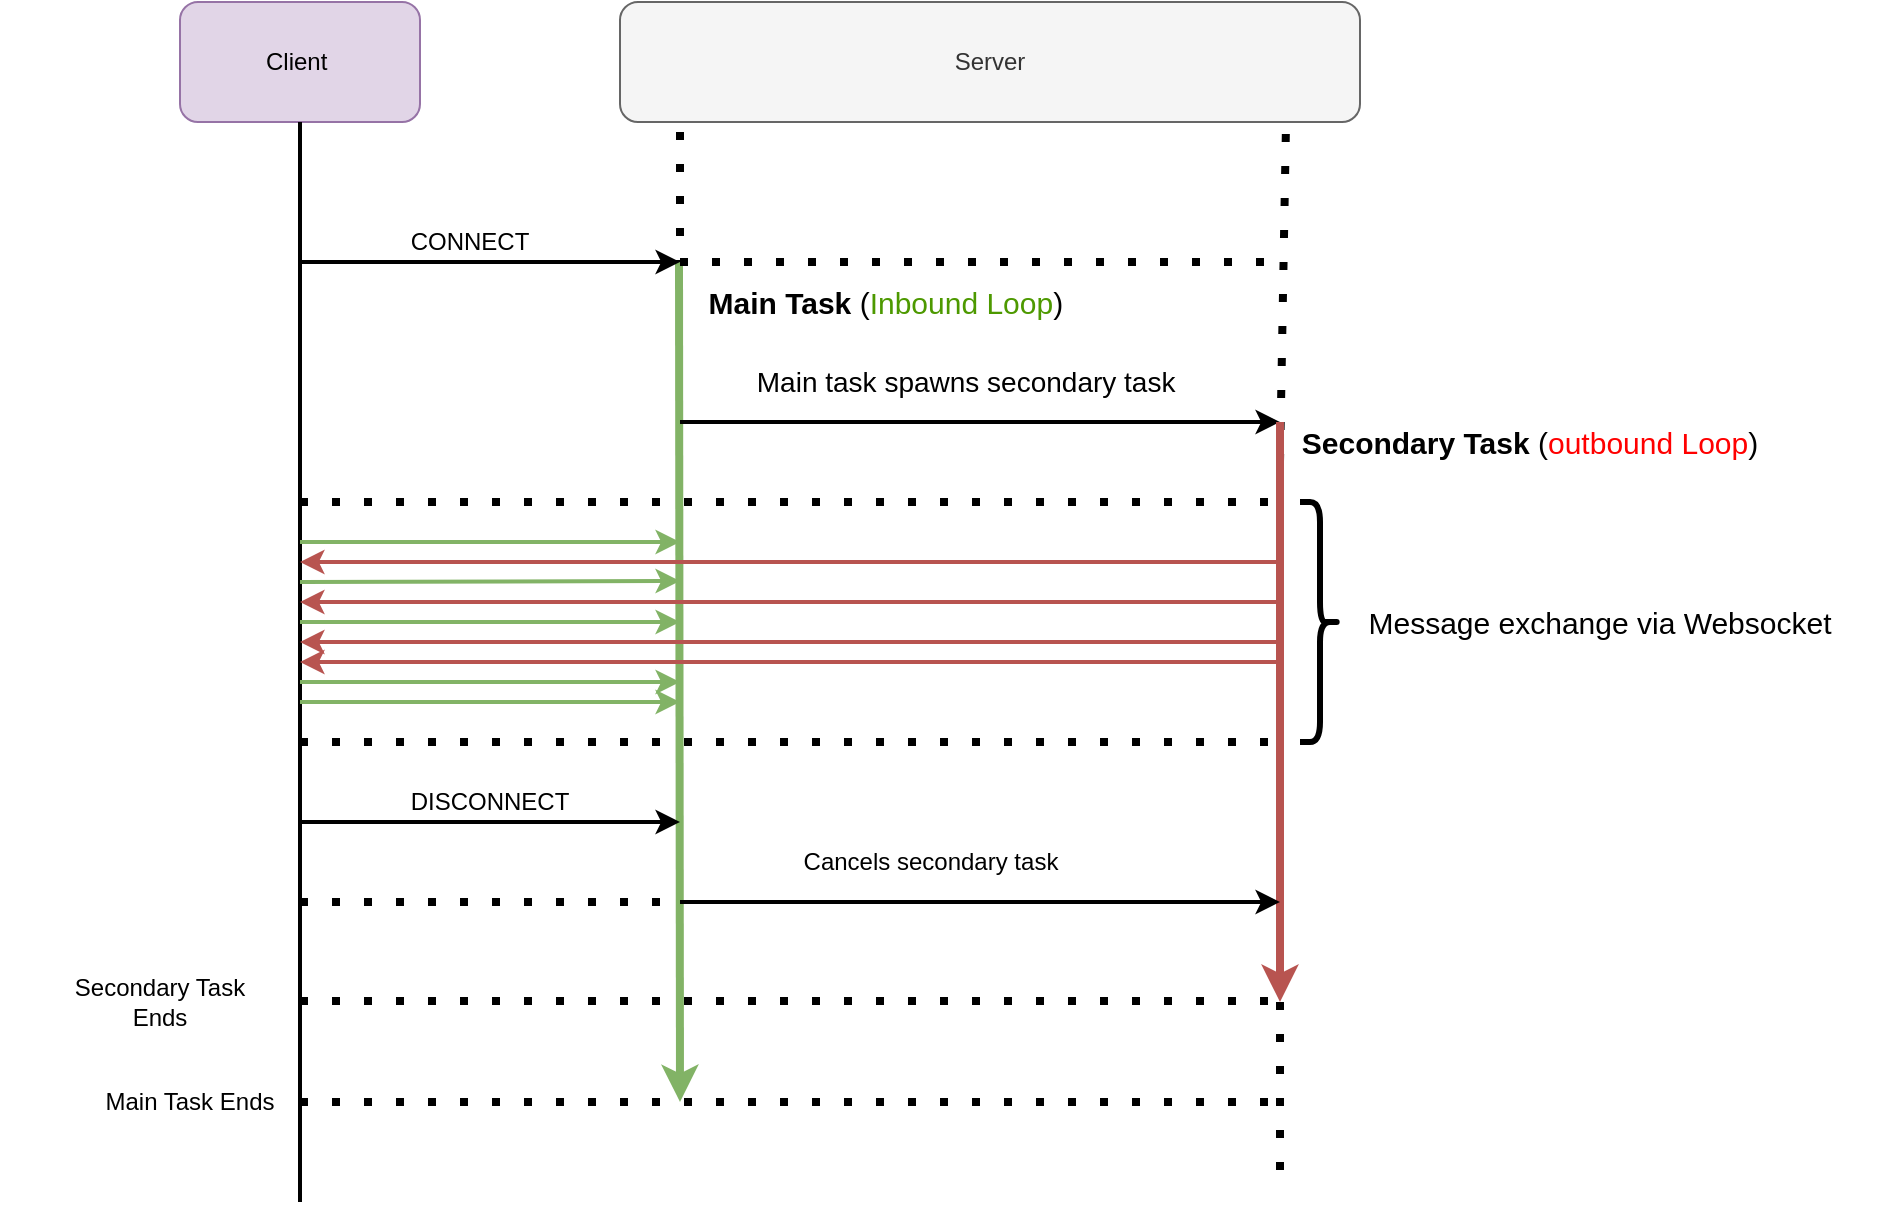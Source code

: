 <mxfile version="14.1.5" type="device"><diagram id="tp-U2XIL1ygxBwKYcZLS" name="Page-1"><mxGraphModel dx="2272" dy="714" grid="1" gridSize="10" guides="1" tooltips="1" connect="1" arrows="1" fold="1" page="1" pageScale="1" pageWidth="850" pageHeight="1100" math="0" shadow="0"><root><mxCell id="0"/><mxCell id="1" parent="0"/><mxCell id="Eqhsl-l708YWbT3KwR9u-1" value="Client&amp;nbsp;" style="rounded=1;whiteSpace=wrap;html=1;fillColor=#e1d5e7;strokeColor=#9673a6;" vertex="1" parent="1"><mxGeometry x="50" y="30" width="120" height="60" as="geometry"/></mxCell><mxCell id="Eqhsl-l708YWbT3KwR9u-2" value="Server" style="rounded=1;whiteSpace=wrap;html=1;fillColor=#f5f5f5;strokeColor=#666666;fontColor=#333333;" vertex="1" parent="1"><mxGeometry x="270" y="30" width="370" height="60" as="geometry"/></mxCell><mxCell id="Eqhsl-l708YWbT3KwR9u-3" value="" style="endArrow=classic;html=1;strokeWidth=4;fillColor=#d5e8d4;strokeColor=#82b366;" edge="1" parent="1"><mxGeometry width="50" height="50" relative="1" as="geometry"><mxPoint x="299.5" y="160" as="sourcePoint"/><mxPoint x="300" y="580" as="targetPoint"/></mxGeometry></mxCell><mxCell id="Eqhsl-l708YWbT3KwR9u-4" value="" style="endArrow=none;html=1;exitX=0.5;exitY=1;exitDx=0;exitDy=0;fillColor=#dae8fc;strokeWidth=2;endFill=0;" edge="1" parent="1" source="Eqhsl-l708YWbT3KwR9u-1"><mxGeometry width="50" height="50" relative="1" as="geometry"><mxPoint x="400" y="380" as="sourcePoint"/><mxPoint x="110" y="630" as="targetPoint"/></mxGeometry></mxCell><mxCell id="Eqhsl-l708YWbT3KwR9u-5" value="" style="endArrow=classic;html=1;strokeWidth=2;" edge="1" parent="1"><mxGeometry width="50" height="50" relative="1" as="geometry"><mxPoint x="110" y="160" as="sourcePoint"/><mxPoint x="300" y="160" as="targetPoint"/></mxGeometry></mxCell><mxCell id="Eqhsl-l708YWbT3KwR9u-7" value="&lt;font style=&quot;font-size: 15px&quot;&gt;&lt;b&gt;Main Task&lt;/b&gt; (&lt;font color=&quot;#4d9900&quot; style=&quot;font-size: 15px&quot;&gt;Inbound Loop&lt;/font&gt;)&amp;nbsp;&lt;/font&gt;" style="text;html=1;strokeColor=none;fillColor=none;align=center;verticalAlign=middle;whiteSpace=wrap;rounded=0;" vertex="1" parent="1"><mxGeometry x="290" y="170" width="230" height="20" as="geometry"/></mxCell><mxCell id="Eqhsl-l708YWbT3KwR9u-8" value="&lt;font style=&quot;font-size: 15px&quot;&gt;&lt;b&gt;Secondary Task&lt;/b&gt; (&lt;font color=&quot;#ff0000&quot;&gt;outbound Loop&lt;/font&gt;)&lt;/font&gt;" style="text;html=1;strokeColor=none;fillColor=none;align=center;verticalAlign=middle;whiteSpace=wrap;rounded=0;strokeWidth=3;" vertex="1" parent="1"><mxGeometry x="600" y="240" width="250" height="20" as="geometry"/></mxCell><mxCell id="Eqhsl-l708YWbT3KwR9u-9" value="CONNECT" style="text;html=1;strokeColor=none;fillColor=none;align=center;verticalAlign=middle;whiteSpace=wrap;rounded=0;" vertex="1" parent="1"><mxGeometry x="110" y="140" width="170" height="20" as="geometry"/></mxCell><mxCell id="Eqhsl-l708YWbT3KwR9u-10" value="" style="endArrow=none;dashed=1;html=1;dashPattern=1 3;strokeWidth=4;" edge="1" parent="1"><mxGeometry width="50" height="50" relative="1" as="geometry"><mxPoint x="300" y="95" as="sourcePoint"/><mxPoint x="300" y="160" as="targetPoint"/></mxGeometry></mxCell><mxCell id="Eqhsl-l708YWbT3KwR9u-11" value="" style="endArrow=none;dashed=1;html=1;dashPattern=1 3;strokeWidth=4;" edge="1" parent="1"><mxGeometry width="50" height="50" relative="1" as="geometry"><mxPoint x="300" y="160" as="sourcePoint"/><mxPoint x="600" y="160" as="targetPoint"/></mxGeometry></mxCell><mxCell id="Eqhsl-l708YWbT3KwR9u-12" value="" style="endArrow=none;dashed=1;html=1;dashPattern=1 3;strokeWidth=4;entryX=0.9;entryY=1.017;entryDx=0;entryDy=0;entryPerimeter=0;" edge="1" parent="1" target="Eqhsl-l708YWbT3KwR9u-2"><mxGeometry width="50" height="50" relative="1" as="geometry"><mxPoint x="600" y="260" as="sourcePoint"/><mxPoint x="600" y="160" as="targetPoint"/></mxGeometry></mxCell><mxCell id="Eqhsl-l708YWbT3KwR9u-14" value="" style="endArrow=classic;html=1;strokeWidth=2;" edge="1" parent="1"><mxGeometry width="50" height="50" relative="1" as="geometry"><mxPoint x="300" y="240" as="sourcePoint"/><mxPoint x="600" y="240" as="targetPoint"/></mxGeometry></mxCell><mxCell id="Eqhsl-l708YWbT3KwR9u-15" value="&lt;font style=&quot;font-size: 14px&quot;&gt;Main task spawns secondary task&amp;nbsp;&lt;/font&gt;" style="text;html=1;strokeColor=none;fillColor=none;align=center;verticalAlign=middle;whiteSpace=wrap;rounded=0;" vertex="1" parent="1"><mxGeometry x="300" y="210" width="290" height="20" as="geometry"/></mxCell><mxCell id="Eqhsl-l708YWbT3KwR9u-16" value="" style="endArrow=classic;html=1;strokeWidth=4;fillColor=#f8cecc;strokeColor=#b85450;" edge="1" parent="1"><mxGeometry width="50" height="50" relative="1" as="geometry"><mxPoint x="600" y="240" as="sourcePoint"/><mxPoint x="600" y="530" as="targetPoint"/></mxGeometry></mxCell><mxCell id="Eqhsl-l708YWbT3KwR9u-17" value="" style="endArrow=classic;html=1;strokeWidth=2;" edge="1" parent="1"><mxGeometry width="50" height="50" relative="1" as="geometry"><mxPoint x="110" y="440" as="sourcePoint"/><mxPoint x="300" y="440" as="targetPoint"/></mxGeometry></mxCell><mxCell id="Eqhsl-l708YWbT3KwR9u-18" value="DISCONNECT" style="text;html=1;strokeColor=none;fillColor=none;align=center;verticalAlign=middle;whiteSpace=wrap;rounded=0;" vertex="1" parent="1"><mxGeometry x="120" y="420" width="170" height="20" as="geometry"/></mxCell><mxCell id="Eqhsl-l708YWbT3KwR9u-19" value="" style="endArrow=classic;html=1;strokeWidth=2;" edge="1" parent="1"><mxGeometry width="50" height="50" relative="1" as="geometry"><mxPoint x="300" y="480" as="sourcePoint"/><mxPoint x="600" y="480" as="targetPoint"/></mxGeometry></mxCell><mxCell id="Eqhsl-l708YWbT3KwR9u-21" value="Cancels secondary task" style="text;html=1;strokeColor=none;fillColor=none;align=center;verticalAlign=middle;whiteSpace=wrap;rounded=0;" vertex="1" parent="1"><mxGeometry x="348" y="450" width="155" height="20" as="geometry"/></mxCell><mxCell id="Eqhsl-l708YWbT3KwR9u-22" value="" style="endArrow=none;dashed=1;html=1;dashPattern=1 3;strokeWidth=4;" edge="1" parent="1"><mxGeometry width="50" height="50" relative="1" as="geometry"><mxPoint x="110" y="529.5" as="sourcePoint"/><mxPoint x="600" y="529.5" as="targetPoint"/></mxGeometry></mxCell><mxCell id="Eqhsl-l708YWbT3KwR9u-24" value="" style="endArrow=none;dashed=1;html=1;dashPattern=1 3;strokeWidth=4;" edge="1" parent="1"><mxGeometry width="50" height="50" relative="1" as="geometry"><mxPoint x="600" y="530" as="sourcePoint"/><mxPoint x="600" y="620" as="targetPoint"/></mxGeometry></mxCell><mxCell id="Eqhsl-l708YWbT3KwR9u-26" value="" style="endArrow=classic;html=1;strokeWidth=2;fillColor=#d5e8d4;strokeColor=#82b366;" edge="1" parent="1"><mxGeometry width="50" height="50" relative="1" as="geometry"><mxPoint x="110" y="300" as="sourcePoint"/><mxPoint x="300" y="300" as="targetPoint"/></mxGeometry></mxCell><mxCell id="Eqhsl-l708YWbT3KwR9u-27" value="" style="endArrow=classic;html=1;strokeWidth=2;fillColor=#d5e8d4;strokeColor=#82b366;" edge="1" parent="1"><mxGeometry width="50" height="50" relative="1" as="geometry"><mxPoint x="110" y="320" as="sourcePoint"/><mxPoint x="300" y="319.5" as="targetPoint"/></mxGeometry></mxCell><mxCell id="Eqhsl-l708YWbT3KwR9u-28" value="" style="endArrow=classic;html=1;strokeWidth=2;fillColor=#d5e8d4;strokeColor=#82b366;" edge="1" parent="1"><mxGeometry width="50" height="50" relative="1" as="geometry"><mxPoint x="110" y="340" as="sourcePoint"/><mxPoint x="300" y="340" as="targetPoint"/></mxGeometry></mxCell><mxCell id="Eqhsl-l708YWbT3KwR9u-29" value="" style="endArrow=classic;html=1;strokeWidth=2;fillColor=#f8cecc;strokeColor=#b85450;" edge="1" parent="1"><mxGeometry width="50" height="50" relative="1" as="geometry"><mxPoint x="600" y="330" as="sourcePoint"/><mxPoint x="110" y="330" as="targetPoint"/></mxGeometry></mxCell><mxCell id="Eqhsl-l708YWbT3KwR9u-35" value="" style="endArrow=classic;html=1;strokeWidth=2;fillColor=#f8cecc;strokeColor=#b85450;" edge="1" parent="1"><mxGeometry width="50" height="50" relative="1" as="geometry"><mxPoint x="600" y="310" as="sourcePoint"/><mxPoint x="110" y="310" as="targetPoint"/></mxGeometry></mxCell><mxCell id="Eqhsl-l708YWbT3KwR9u-36" value="" style="endArrow=classic;html=1;strokeWidth=2;fillColor=#f8cecc;strokeColor=#b85450;" edge="1" parent="1"><mxGeometry width="50" height="50" relative="1" as="geometry"><mxPoint x="600" y="350" as="sourcePoint"/><mxPoint x="110" y="350" as="targetPoint"/></mxGeometry></mxCell><mxCell id="Eqhsl-l708YWbT3KwR9u-37" value="" style="endArrow=classic;html=1;strokeWidth=2;fillColor=#f8cecc;strokeColor=#b85450;" edge="1" parent="1"><mxGeometry width="50" height="50" relative="1" as="geometry"><mxPoint x="600" y="360" as="sourcePoint"/><mxPoint x="110" y="360" as="targetPoint"/></mxGeometry></mxCell><mxCell id="Eqhsl-l708YWbT3KwR9u-38" value="" style="endArrow=classic;html=1;strokeWidth=2;fillColor=#d5e8d4;strokeColor=#82b366;" edge="1" parent="1"><mxGeometry width="50" height="50" relative="1" as="geometry"><mxPoint x="110" y="370" as="sourcePoint"/><mxPoint x="300" y="370" as="targetPoint"/></mxGeometry></mxCell><mxCell id="Eqhsl-l708YWbT3KwR9u-39" value="" style="endArrow=classic;html=1;strokeWidth=2;fillColor=#d5e8d4;strokeColor=#82b366;" edge="1" parent="1"><mxGeometry width="50" height="50" relative="1" as="geometry"><mxPoint x="110" y="380" as="sourcePoint"/><mxPoint x="300" y="380" as="targetPoint"/></mxGeometry></mxCell><mxCell id="Eqhsl-l708YWbT3KwR9u-42" value="" style="endArrow=none;dashed=1;html=1;dashPattern=1 3;strokeWidth=4;" edge="1" parent="1"><mxGeometry width="50" height="50" relative="1" as="geometry"><mxPoint x="110" y="280" as="sourcePoint"/><mxPoint x="600" y="280" as="targetPoint"/></mxGeometry></mxCell><mxCell id="Eqhsl-l708YWbT3KwR9u-43" value="" style="endArrow=none;dashed=1;html=1;dashPattern=1 3;strokeWidth=4;" edge="1" parent="1"><mxGeometry width="50" height="50" relative="1" as="geometry"><mxPoint x="110" y="400" as="sourcePoint"/><mxPoint x="600" y="400" as="targetPoint"/></mxGeometry></mxCell><mxCell id="Eqhsl-l708YWbT3KwR9u-44" value="" style="shape=curlyBracket;whiteSpace=wrap;html=1;rounded=1;strokeWidth=3;rotation=-180;" vertex="1" parent="1"><mxGeometry x="610" y="280" width="20" height="120" as="geometry"/></mxCell><mxCell id="Eqhsl-l708YWbT3KwR9u-45" value="&lt;span style=&quot;font-size: 15px&quot;&gt;Message exchange via Websocket&lt;/span&gt;" style="text;html=1;strokeColor=none;fillColor=none;align=center;verticalAlign=middle;whiteSpace=wrap;rounded=0;" vertex="1" parent="1"><mxGeometry x="620" y="330" width="280" height="20" as="geometry"/></mxCell><mxCell id="Eqhsl-l708YWbT3KwR9u-46" value="Main Task Ends" style="text;html=1;strokeColor=none;fillColor=none;align=center;verticalAlign=middle;whiteSpace=wrap;rounded=0;" vertex="1" parent="1"><mxGeometry x="10" y="570" width="90" height="20" as="geometry"/></mxCell><mxCell id="Eqhsl-l708YWbT3KwR9u-47" value="" style="endArrow=none;dashed=1;html=1;dashPattern=1 3;strokeWidth=4;" edge="1" parent="1"><mxGeometry width="50" height="50" relative="1" as="geometry"><mxPoint x="110" y="480" as="sourcePoint"/><mxPoint x="300" y="480" as="targetPoint"/></mxGeometry></mxCell><mxCell id="Eqhsl-l708YWbT3KwR9u-48" value="Secondary Task&lt;br&gt;Ends" style="text;html=1;strokeColor=none;fillColor=none;align=center;verticalAlign=middle;whiteSpace=wrap;rounded=0;" vertex="1" parent="1"><mxGeometry x="-40" y="520" width="160" height="20" as="geometry"/></mxCell><mxCell id="Eqhsl-l708YWbT3KwR9u-49" value="" style="endArrow=none;dashed=1;html=1;dashPattern=1 3;strokeWidth=4;" edge="1" parent="1"><mxGeometry width="50" height="50" relative="1" as="geometry"><mxPoint x="110" y="580" as="sourcePoint"/><mxPoint x="600" y="580" as="targetPoint"/></mxGeometry></mxCell></root></mxGraphModel></diagram></mxfile>